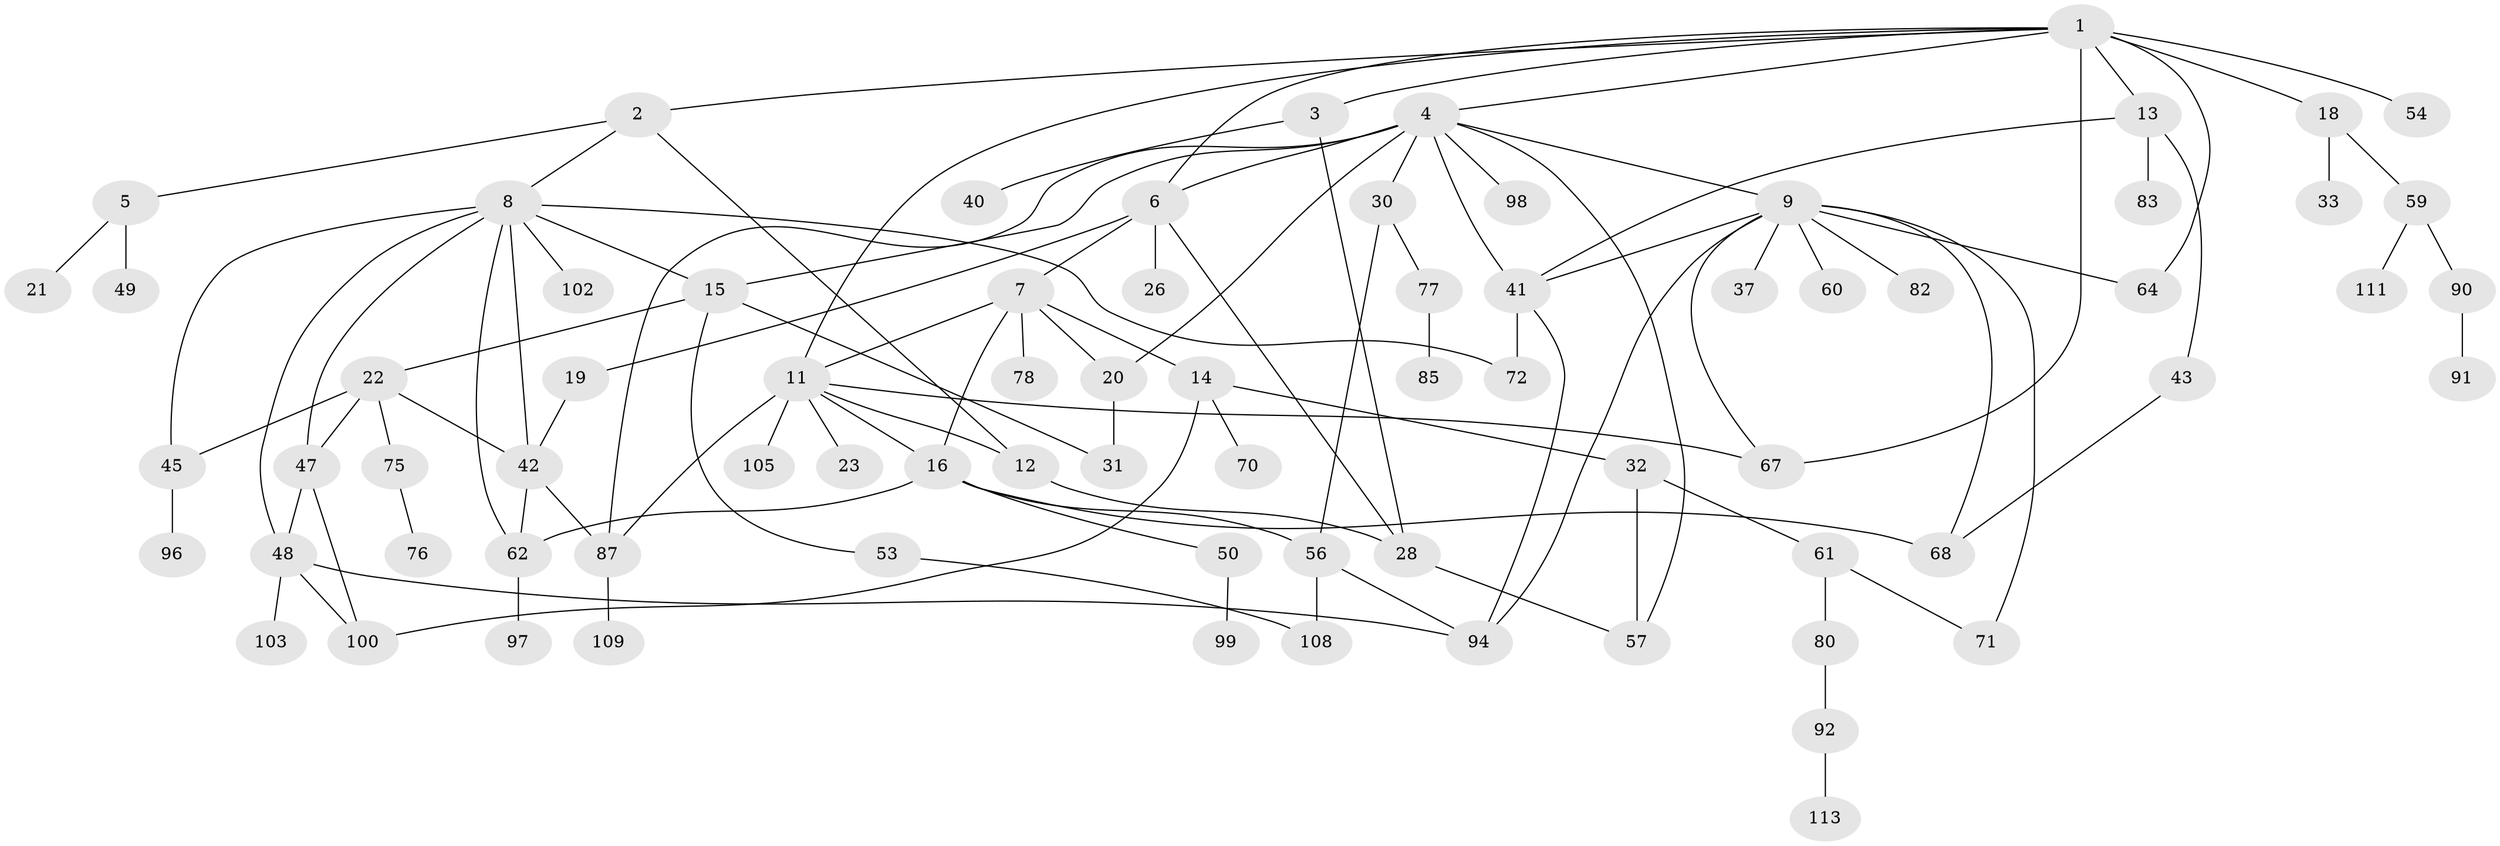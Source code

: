 // original degree distribution, {8: 0.017543859649122806, 4: 0.17543859649122806, 3: 0.14035087719298245, 6: 0.017543859649122806, 7: 0.017543859649122806, 5: 0.06140350877192982, 2: 0.2982456140350877, 1: 0.2719298245614035}
// Generated by graph-tools (version 1.1) at 2025/41/03/06/25 10:41:30]
// undirected, 76 vertices, 111 edges
graph export_dot {
graph [start="1"]
  node [color=gray90,style=filled];
  1 [super="+10"];
  2;
  3 [super="+25"];
  4 [super="+63"];
  5 [super="+27"];
  6 [super="+17"];
  7 [super="+24"];
  8 [super="+38"];
  9 [super="+34"];
  11 [super="+46"];
  12;
  13 [super="+35"];
  14 [super="+55"];
  15 [super="+112"];
  16 [super="+36"];
  18;
  19;
  20 [super="+52"];
  21;
  22 [super="+69"];
  23;
  26 [super="+88"];
  28 [super="+29"];
  30 [super="+39"];
  31 [super="+79"];
  32 [super="+44"];
  33;
  37;
  40 [super="+73"];
  41 [super="+65"];
  42 [super="+58"];
  43;
  45 [super="+51"];
  47 [super="+107"];
  48 [super="+114"];
  49;
  50;
  53 [super="+74"];
  54;
  56 [super="+66"];
  57 [super="+93"];
  59 [super="+101"];
  60;
  61 [super="+84"];
  62 [super="+104"];
  64;
  67;
  68 [super="+89"];
  70;
  71 [super="+86"];
  72;
  75 [super="+106"];
  76;
  77;
  78;
  80 [super="+81"];
  82;
  83;
  85;
  87 [super="+95"];
  90;
  91;
  92;
  94;
  96;
  97;
  98;
  99;
  100;
  102;
  103;
  105;
  108;
  109 [super="+110"];
  111;
  113;
  1 -- 2;
  1 -- 3;
  1 -- 4;
  1 -- 13 [weight=2];
  1 -- 67;
  1 -- 64;
  1 -- 18;
  1 -- 54;
  1 -- 11;
  1 -- 6;
  2 -- 5;
  2 -- 8;
  2 -- 12;
  3 -- 40;
  3 -- 28;
  4 -- 6;
  4 -- 9;
  4 -- 20;
  4 -- 30;
  4 -- 87;
  4 -- 57;
  4 -- 98;
  4 -- 41;
  4 -- 15;
  5 -- 21;
  5 -- 49;
  6 -- 7;
  6 -- 26;
  6 -- 19;
  6 -- 28;
  7 -- 11;
  7 -- 14;
  7 -- 16;
  7 -- 78;
  7 -- 20;
  8 -- 15;
  8 -- 102;
  8 -- 72;
  8 -- 47;
  8 -- 45;
  8 -- 48;
  8 -- 42;
  8 -- 62;
  9 -- 37;
  9 -- 68;
  9 -- 71;
  9 -- 64;
  9 -- 94;
  9 -- 82;
  9 -- 67;
  9 -- 60;
  9 -- 41;
  11 -- 23;
  11 -- 67;
  11 -- 12;
  11 -- 105;
  11 -- 87;
  11 -- 16;
  12 -- 28;
  13 -- 83;
  13 -- 41;
  13 -- 43;
  14 -- 32;
  14 -- 70;
  14 -- 100;
  15 -- 22;
  15 -- 31;
  15 -- 53;
  16 -- 56;
  16 -- 62;
  16 -- 50;
  16 -- 68;
  18 -- 33;
  18 -- 59;
  19 -- 42;
  20 -- 31;
  22 -- 45 [weight=2];
  22 -- 47 [weight=2];
  22 -- 42;
  22 -- 75;
  28 -- 57;
  30 -- 77;
  30 -- 56;
  32 -- 61;
  32 -- 57;
  41 -- 72;
  41 -- 94;
  42 -- 62;
  42 -- 87;
  43 -- 68;
  45 -- 96;
  47 -- 48;
  47 -- 100;
  48 -- 103;
  48 -- 94;
  48 -- 100;
  50 -- 99;
  53 -- 108;
  56 -- 94;
  56 -- 108;
  59 -- 90;
  59 -- 111;
  61 -- 80;
  61 -- 71;
  62 -- 97;
  75 -- 76;
  77 -- 85;
  80 -- 92;
  87 -- 109;
  90 -- 91;
  92 -- 113;
}
